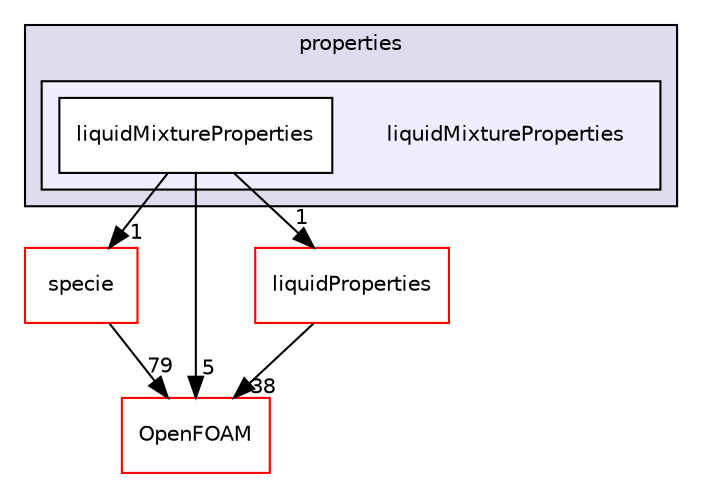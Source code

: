digraph "src/thermophysicalModels/properties/liquidMixtureProperties" {
  bgcolor=transparent;
  compound=true
  node [ fontsize="10", fontname="Helvetica"];
  edge [ labelfontsize="10", labelfontname="Helvetica"];
  subgraph clusterdir_3c6632b74bf580b06326716f3509fb55 {
    graph [ bgcolor="#ddddee", pencolor="black", label="properties" fontname="Helvetica", fontsize="10", URL="dir_3c6632b74bf580b06326716f3509fb55.html"]
  subgraph clusterdir_c027633c01a5c1f4dcf6ad4f072334c0 {
    graph [ bgcolor="#eeeeff", pencolor="black", label="" URL="dir_c027633c01a5c1f4dcf6ad4f072334c0.html"];
    dir_c027633c01a5c1f4dcf6ad4f072334c0 [shape=plaintext label="liquidMixtureProperties"];
    dir_a4e19381af45c68ecaf08ee9754559a7 [shape=box label="liquidMixtureProperties" color="black" fillcolor="white" style="filled" URL="dir_a4e19381af45c68ecaf08ee9754559a7.html"];
  }
  }
  dir_5c4bf53b114f4c9237cd4ef0431fc9bd [shape=box label="specie" color="red" URL="dir_5c4bf53b114f4c9237cd4ef0431fc9bd.html"];
  dir_c5473ff19b20e6ec4dfe5c310b3778a8 [shape=box label="OpenFOAM" color="red" URL="dir_c5473ff19b20e6ec4dfe5c310b3778a8.html"];
  dir_bfc4847ad5382b13ef47be8e41a5ff58 [shape=box label="liquidProperties" color="red" URL="dir_bfc4847ad5382b13ef47be8e41a5ff58.html"];
  dir_5c4bf53b114f4c9237cd4ef0431fc9bd->dir_c5473ff19b20e6ec4dfe5c310b3778a8 [headlabel="79", labeldistance=1.5 headhref="dir_001217_001873.html"];
  dir_a4e19381af45c68ecaf08ee9754559a7->dir_5c4bf53b114f4c9237cd4ef0431fc9bd [headlabel="1", labeldistance=1.5 headhref="dir_002732_001217.html"];
  dir_a4e19381af45c68ecaf08ee9754559a7->dir_c5473ff19b20e6ec4dfe5c310b3778a8 [headlabel="5", labeldistance=1.5 headhref="dir_002732_001873.html"];
  dir_a4e19381af45c68ecaf08ee9754559a7->dir_bfc4847ad5382b13ef47be8e41a5ff58 [headlabel="1", labeldistance=1.5 headhref="dir_002732_002733.html"];
  dir_bfc4847ad5382b13ef47be8e41a5ff58->dir_c5473ff19b20e6ec4dfe5c310b3778a8 [headlabel="38", labeldistance=1.5 headhref="dir_002733_001873.html"];
}
